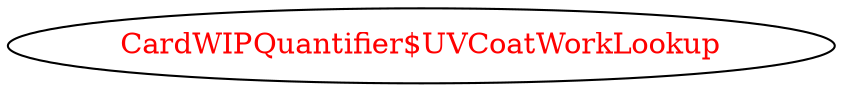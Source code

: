digraph dependencyGraph {
 concentrate=true;
 ranksep="2.0";
 rankdir="LR"; 
 splines="ortho";
"CardWIPQuantifier$UVCoatWorkLookup" [fontcolor="red"];
}